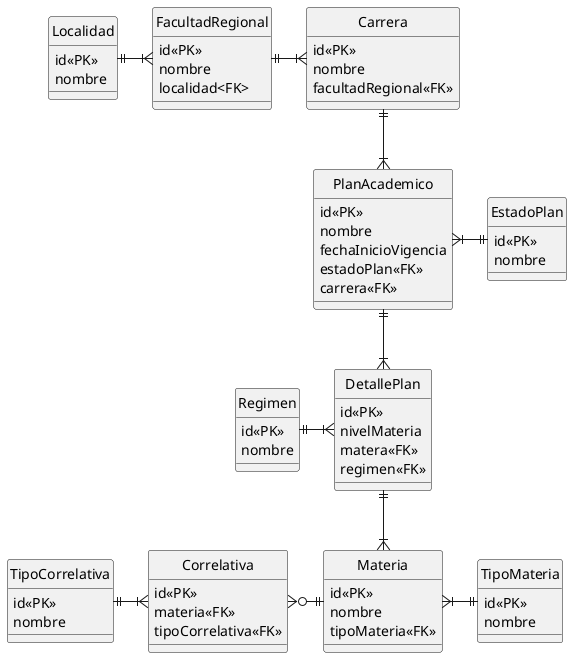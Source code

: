 @startuml PlanAcademico
hide circle

entity PlanAcademico{
    id<<PK>>
    nombre
    fechaInicioVigencia
    estadoPlan<<FK>>
    carrera<<FK>>
}

entity DetallePlan{
    id<<PK>>
    nivelMateria
    matera<<FK>>
    regimen<<FK>>
}

entity EstadoPlan{
    id<<PK>>
    nombre
}

entity Materia{
    id<<PK>>
    nombre
    tipoMateria<<FK>>
}

entity Correlativa{
    id<<PK>>
    materia<<FK>>
    tipoCorrelativa<<FK>>
}

entity TipoCorrelativa{
    id<<PK>>
    nombre
}

entity Carrera{
    id<<PK>>
    nombre
    facultadRegional<<FK>>
}

entity Regimen {
    id<<PK>>
    nombre
}

entity TipoMateria {
    id<<PK>>
    nombre
}

entity FacultadRegional {
    id<<PK>>
    nombre
    localidad<FK>
}

entity Localidad {
    id<<PK>>
    nombre  
}

Carrera ||-d-|{ PlanAcademico

PlanAcademico ||-d-|{ DetallePlan
PlanAcademico }|-r-|| EstadoPlan

DetallePlan ||-d-|{ Materia
DetallePlan }|-l-|| Regimen

Correlativa }|-l-|| TipoCorrelativa
Correlativa }o-r-|| Materia

Materia }|-r-|| TipoMateria

Carrera }|-l-|| FacultadRegional

FacultadRegional }|-l-|| Localidad
@enduml